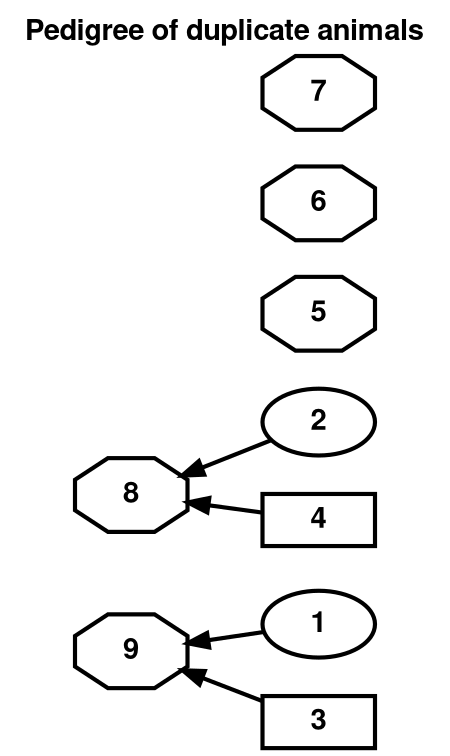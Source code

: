digraph "" {
	graph [center=True,
		concentrate=True,
		dpi=300,
		fontname="Helvetica bold",
		fontsize=14,
		label="Pedigree of duplicate animals",
		labeljust=c,
		labelloc=t,
		name=Pedigreeofduplicateanimals,
		ordering=out,
		page="8.5,11",
		penwidth=2,
		rankdir=RL,
		ratio=auto,
		size="7.5,10",
		type="graph"
	];
	1	 [fontname="Helvetica bold",
		fontsize=14,
		height=0.35,
		penwidth=2,
		shape=ellipse];
	9	 [fontname="Helvetica bold",
		fontsize=14,
		height=0.35,
		penwidth=2,
		shape=octagon];
	1 -> 9	 [penwidth=2];
	2	 [fontname="Helvetica bold",
		fontsize=14,
		height=0.35,
		penwidth=2,
		shape=ellipse];
	8	 [fontname="Helvetica bold",
		fontsize=14,
		height=0.35,
		penwidth=2,
		shape=octagon];
	2 -> 8	 [penwidth=2];
	3	 [fontname="Helvetica bold",
		fontsize=14,
		height=0.35,
		penwidth=2,
		shape=box];
	3 -> 9	 [penwidth=2];
	4	 [fontname="Helvetica bold",
		fontsize=14,
		height=0.35,
		penwidth=2,
		shape=box];
	4 -> 8	 [penwidth=2];
	5	 [fontname="Helvetica bold",
		fontsize=14,
		height=0.35,
		penwidth=2,
		shape=octagon];
	6	 [fontname="Helvetica bold",
		fontsize=14,
		height=0.35,
		penwidth=2,
		shape=octagon];
	7	 [fontname="Helvetica bold",
		fontsize=14,
		height=0.35,
		penwidth=2,
		shape=octagon];
}
